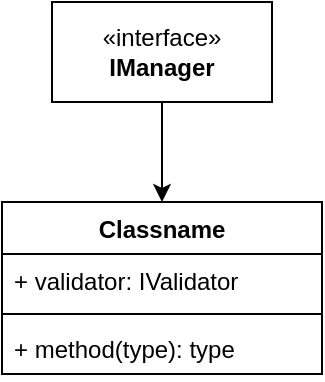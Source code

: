 <mxfile version="21.6.5" type="github" pages="2">
  <diagram id="C5RBs43oDa-KdzZeNtuy" name="Page-1">
    <mxGraphModel dx="836" dy="543" grid="1" gridSize="10" guides="1" tooltips="1" connect="1" arrows="1" fold="1" page="1" pageScale="1" pageWidth="827" pageHeight="1169" math="0" shadow="0">
      <root>
        <mxCell id="WIyWlLk6GJQsqaUBKTNV-0" />
        <mxCell id="WIyWlLk6GJQsqaUBKTNV-1" parent="WIyWlLk6GJQsqaUBKTNV-0" />
        <mxCell id="Q0ruUE6ZQPZeOS6ezaK1-4" style="edgeStyle=orthogonalEdgeStyle;rounded=0;orthogonalLoop=1;jettySize=auto;html=1;entryX=0.5;entryY=0;entryDx=0;entryDy=0;" edge="1" parent="WIyWlLk6GJQsqaUBKTNV-1" source="IeRW529oyGirIr4-McEG-4" target="Q0ruUE6ZQPZeOS6ezaK1-0">
          <mxGeometry relative="1" as="geometry" />
        </mxCell>
        <mxCell id="IeRW529oyGirIr4-McEG-4" value="«interface»&lt;br&gt;&lt;b&gt;IManager&lt;br&gt;&lt;/b&gt;" style="html=1;whiteSpace=wrap;" parent="WIyWlLk6GJQsqaUBKTNV-1" vertex="1">
          <mxGeometry x="200" width="110" height="50" as="geometry" />
        </mxCell>
        <mxCell id="Q0ruUE6ZQPZeOS6ezaK1-0" value="Classname" style="swimlane;fontStyle=1;align=center;verticalAlign=top;childLayout=stackLayout;horizontal=1;startSize=26;horizontalStack=0;resizeParent=1;resizeParentMax=0;resizeLast=0;collapsible=1;marginBottom=0;whiteSpace=wrap;html=1;" vertex="1" parent="WIyWlLk6GJQsqaUBKTNV-1">
          <mxGeometry x="175" y="100" width="160" height="86" as="geometry" />
        </mxCell>
        <mxCell id="Q0ruUE6ZQPZeOS6ezaK1-1" value="+ validator: IValidator" style="text;strokeColor=none;fillColor=none;align=left;verticalAlign=top;spacingLeft=4;spacingRight=4;overflow=hidden;rotatable=0;points=[[0,0.5],[1,0.5]];portConstraint=eastwest;whiteSpace=wrap;html=1;" vertex="1" parent="Q0ruUE6ZQPZeOS6ezaK1-0">
          <mxGeometry y="26" width="160" height="26" as="geometry" />
        </mxCell>
        <mxCell id="Q0ruUE6ZQPZeOS6ezaK1-2" value="" style="line;strokeWidth=1;fillColor=none;align=left;verticalAlign=middle;spacingTop=-1;spacingLeft=3;spacingRight=3;rotatable=0;labelPosition=right;points=[];portConstraint=eastwest;strokeColor=inherit;" vertex="1" parent="Q0ruUE6ZQPZeOS6ezaK1-0">
          <mxGeometry y="52" width="160" height="8" as="geometry" />
        </mxCell>
        <mxCell id="Q0ruUE6ZQPZeOS6ezaK1-3" value="+ method(type): type" style="text;strokeColor=none;fillColor=none;align=left;verticalAlign=top;spacingLeft=4;spacingRight=4;overflow=hidden;rotatable=0;points=[[0,0.5],[1,0.5]];portConstraint=eastwest;whiteSpace=wrap;html=1;" vertex="1" parent="Q0ruUE6ZQPZeOS6ezaK1-0">
          <mxGeometry y="60" width="160" height="26" as="geometry" />
        </mxCell>
      </root>
    </mxGraphModel>
  </diagram>
  <diagram id="11tvoAv3-njVJRBrujWa" name="Page-2">
    <mxGraphModel dx="794" dy="516" grid="1" gridSize="10" guides="1" tooltips="1" connect="1" arrows="1" fold="1" page="1" pageScale="1" pageWidth="827" pageHeight="1169" math="0" shadow="0">
      <root>
        <mxCell id="0" />
        <mxCell id="1" parent="0" />
      </root>
    </mxGraphModel>
  </diagram>
</mxfile>
